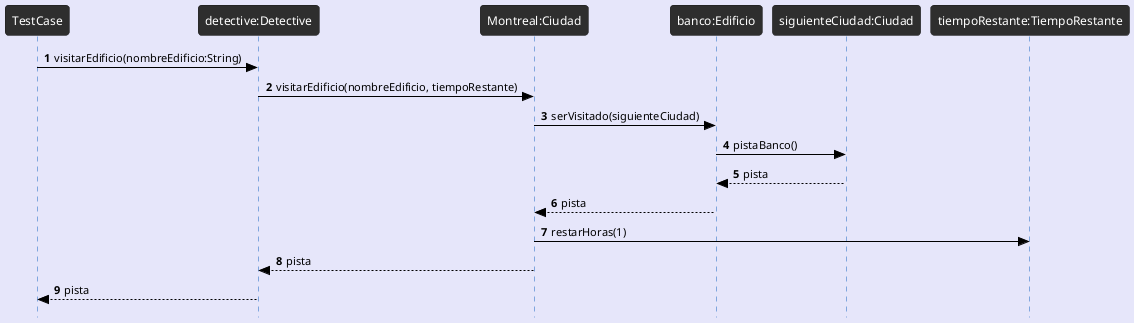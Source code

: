 @startuml
!theme reddress-darkblue
autonumber
skinparam style strictuml
skinparam BackGroundColor lavender
skinparam RoundCorner 7
skinparam SequenceGroupFontColor black
skinparam SequenceGroupBorderColor black
skinparam SequenceGroupBorderThickness 0.5
skinparam ArrowFontColor black
skinparam ArrowColor black
skinparam ActorFontColor black
skinparam participantFontSize 12
skinparam SequenceLifeLineBackGroundColor 2e2e2e

TestCase -> "detective:Detective" as detective : visitarEdificio(nombreEdificio:String)
detective -> "Montreal:Ciudad" as ciudad: visitarEdificio(nombreEdificio, tiempoRestante)
ciudad -> "banco:Edificio" as edificio: serVisitado(siguienteCiudad)
edificio -> "siguienteCiudad:Ciudad" as siguiente : pistaBanco() 
siguiente -->  edificio : pista
ciudad <-- edificio : pista

ciudad -> "tiempoRestante:TiempoRestante" as tiempo : restarHoras(1)
ciudad --> detective : pista

detective --> TestCase : pista

@enduml